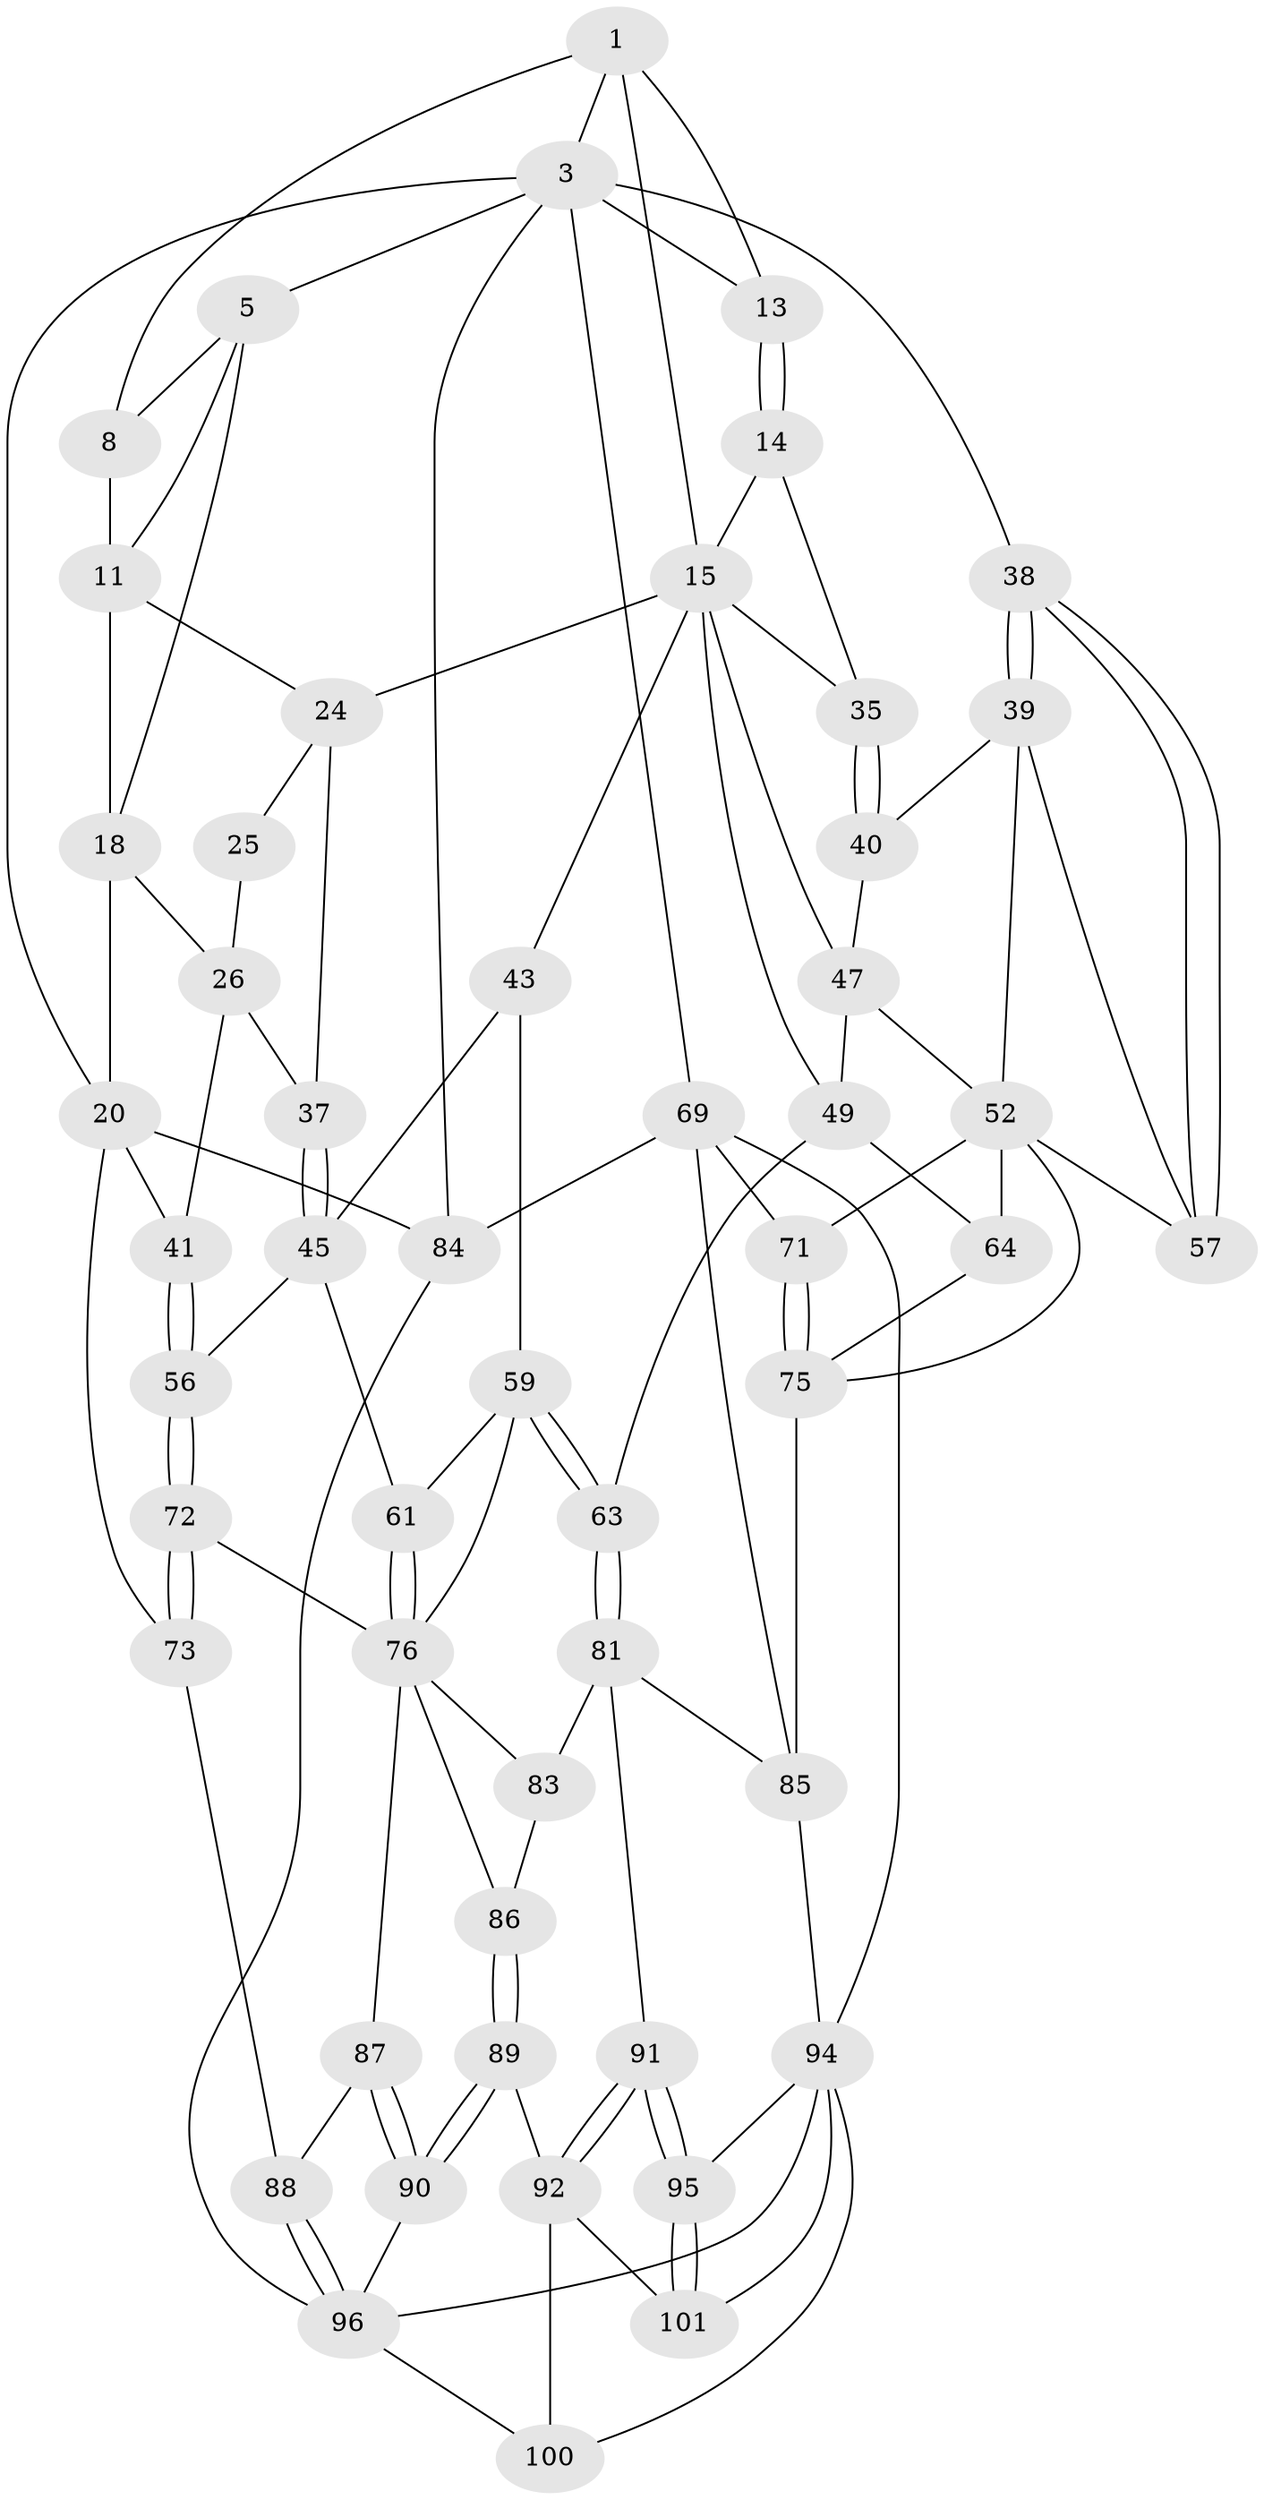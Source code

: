 // original degree distribution, {3: 0.019230769230769232, 4: 0.2692307692307692, 6: 0.25, 5: 0.46153846153846156}
// Generated by graph-tools (version 1.1) at 2025/28/03/15/25 16:28:00]
// undirected, 52 vertices, 116 edges
graph export_dot {
graph [start="1"]
  node [color=gray90,style=filled];
  1 [pos="+0.49733966132418+0",super="+7+2"];
  3 [pos="+1+0",super="+4+16"];
  5 [pos="+0.1960867196133606+0",super="+10+6"];
  8 [pos="+0.4902080894908167+0.13019719621875922",super="+9"];
  11 [pos="+0.36420618185909087+0.056868094420970364",super="+12"];
  13 [pos="+0.7058386842416063+0",super="+17"];
  14 [pos="+0.6685455426559049+0.10038670364650593",super="+30"];
  15 [pos="+0.6099847822304105+0.1276453992940859",super="+31"];
  18 [pos="+0.19256633039457813+0.09465044224830388",super="+22+19"];
  20 [pos="+0.0965234815124673+0.20958667529148928",super="+42+21"];
  24 [pos="+0.4314407101604195+0.17447563026513457",super="+34"];
  25 [pos="+0.36240644040579223+0.17043564536053024"];
  26 [pos="+0.295757813852246+0.14001809301147577",super="+27"];
  35 [pos="+0.769602314452084+0.19259187438983458"];
  37 [pos="+0.3369478436222445+0.382296467102522"];
  38 [pos="+1+0.26507311306350717"];
  39 [pos="+0.9481559496458998+0.31655664254444726",super="+51"];
  40 [pos="+0.8144092027326735+0.31411862187943745"];
  41 [pos="+0.10891874752454053+0.4707417434923838"];
  43 [pos="+0.48417178966772023+0.44725962459569224",super="+44"];
  45 [pos="+0.33700114439028395+0.3826041255657992",super="+55"];
  47 [pos="+0.632674912678525+0.3480416742006001",super="+50+48"];
  49 [pos="+0.6201232208740971+0.5507463223905701",super="+62"];
  52 [pos="+0.8368697888231643+0.45904231614921015",super="+53+66"];
  56 [pos="+0.15896262184121895+0.5702579423267439"];
  57 [pos="+1+0.5542751579497701"];
  59 [pos="+0.4263768056642337+0.5643932311959057",super="+60"];
  61 [pos="+0.3744954012060959+0.5579136583148409"];
  63 [pos="+0.5563500100515301+0.6328739240870236"];
  64 [pos="+0.7557907650568821+0.5732877574206532",super="+65"];
  69 [pos="+1+1",super="+70"];
  71 [pos="+1+1"];
  72 [pos="+0.15573670647653257+0.6028753494801975"];
  73 [pos="+0+0.6957427744763349"];
  75 [pos="+1+0.9917031531272757",super="+79"];
  76 [pos="+0.25120060306017894+0.6389192691946214",super="+80+77"];
  81 [pos="+0.5393016424298247+0.7053471724582611",super="+82"];
  83 [pos="+0.38147471900969976+0.6968446666371844"];
  84 [pos="+0+1"];
  85 [pos="+0.549299285590103+0.7105371865198075",super="+93"];
  86 [pos="+0.303404754584121+0.7800053111357734"];
  87 [pos="+0.1694953654517947+0.7470266729663897"];
  88 [pos="+0.1191871196103431+0.8369708659325901"];
  89 [pos="+0.30019647192352455+0.834981149797463"];
  90 [pos="+0.2965574620992094+0.836811096057082"];
  91 [pos="+0.48494324611465006+0.8368729918370171"];
  92 [pos="+0.3026521777934402+0.8356144222239581",super="+99"];
  94 [pos="+0.5043465602842763+0.8632977061207538",super="+102"];
  95 [pos="+0.48736017409867155+0.8446684361946784"];
  96 [pos="+0.1515505788166191+0.9848268871334155",super="+97+98"];
  100 [pos="+0.325589824719986+0.9620080807162189"];
  101 [pos="+0.39704474054371475+0.9662943191992699"];
  1 -- 8;
  1 -- 15;
  1 -- 3;
  1 -- 13;
  3 -- 69;
  3 -- 5;
  3 -- 84;
  3 -- 38;
  3 -- 13;
  3 -- 20;
  5 -- 18;
  5 -- 11;
  5 -- 8;
  8 -- 11 [weight=2];
  11 -- 18;
  11 -- 24;
  13 -- 14 [weight=2];
  13 -- 14;
  14 -- 15;
  14 -- 35;
  15 -- 49;
  15 -- 35;
  15 -- 24;
  15 -- 43 [weight=2];
  15 -- 47;
  18 -- 26 [weight=2];
  18 -- 20;
  20 -- 41;
  20 -- 73;
  20 -- 84;
  24 -- 25;
  24 -- 37;
  25 -- 26 [weight=2];
  26 -- 37;
  26 -- 41;
  35 -- 40;
  35 -- 40;
  37 -- 45;
  37 -- 45;
  38 -- 39;
  38 -- 39;
  38 -- 57;
  38 -- 57;
  39 -- 40;
  39 -- 57;
  39 -- 52;
  40 -- 47;
  41 -- 56;
  41 -- 56;
  43 -- 59;
  43 -- 45;
  45 -- 56;
  45 -- 61;
  47 -- 49;
  47 -- 52;
  49 -- 63;
  49 -- 64;
  52 -- 64 [weight=2];
  52 -- 71;
  52 -- 57;
  52 -- 75;
  56 -- 72;
  56 -- 72;
  59 -- 63;
  59 -- 63;
  59 -- 76;
  59 -- 61;
  61 -- 76;
  61 -- 76;
  63 -- 81;
  63 -- 81;
  64 -- 75;
  69 -- 84;
  69 -- 94;
  69 -- 85;
  69 -- 71;
  71 -- 75;
  71 -- 75;
  72 -- 73;
  72 -- 73;
  72 -- 76;
  73 -- 88;
  75 -- 85;
  76 -- 83;
  76 -- 86;
  76 -- 87;
  81 -- 85;
  81 -- 83;
  81 -- 91;
  83 -- 86;
  84 -- 96;
  85 -- 94;
  86 -- 89;
  86 -- 89;
  87 -- 88;
  87 -- 90;
  87 -- 90;
  88 -- 96;
  88 -- 96;
  89 -- 90;
  89 -- 90;
  89 -- 92;
  90 -- 96;
  91 -- 92;
  91 -- 92;
  91 -- 95;
  91 -- 95;
  92 -- 100;
  92 -- 101;
  94 -- 95;
  94 -- 96;
  94 -- 100;
  94 -- 101;
  95 -- 101;
  95 -- 101;
  96 -- 100;
}
